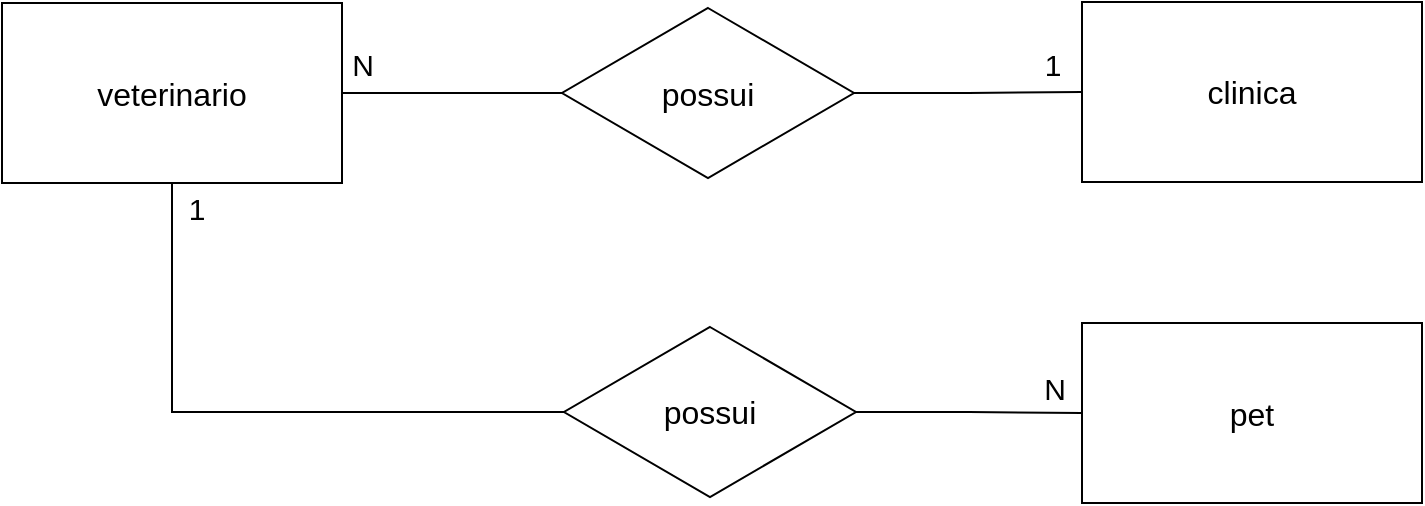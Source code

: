 <mxfile version="14.9.3" type="device" pages="2"><diagram id="6c3CS25Yy7mEmOZcwdh5" name="Page-2"><mxGraphModel dx="868" dy="440" grid="1" gridSize="10" guides="1" tooltips="1" connect="1" arrows="1" fold="1" page="1" pageScale="1" pageWidth="827" pageHeight="1169" math="0" shadow="0"><root><mxCell id="o2urbuifknIOKZvu45g4-0"/><mxCell id="o2urbuifknIOKZvu45g4-1" parent="o2urbuifknIOKZvu45g4-0"/><mxCell id="DHLWeCIhUVK-1aGBEn8U-2" style="edgeStyle=orthogonalEdgeStyle;rounded=0;orthogonalLoop=1;jettySize=auto;html=1;exitX=1;exitY=0.5;exitDx=0;exitDy=0;entryX=0;entryY=0.5;entryDx=0;entryDy=0;endArrow=none;endFill=0;" edge="1" parent="o2urbuifknIOKZvu45g4-1" source="FMvOvuBtaAebKcAzoYOS-0" target="DHLWeCIhUVK-1aGBEn8U-0"><mxGeometry relative="1" as="geometry"/></mxCell><mxCell id="DHLWeCIhUVK-1aGBEn8U-7" style="edgeStyle=orthogonalEdgeStyle;rounded=0;orthogonalLoop=1;jettySize=auto;html=1;exitX=0.5;exitY=1;exitDx=0;exitDy=0;entryX=0;entryY=0.5;entryDx=0;entryDy=0;endArrow=none;endFill=0;" edge="1" parent="o2urbuifknIOKZvu45g4-1" source="FMvOvuBtaAebKcAzoYOS-0" target="DHLWeCIhUVK-1aGBEn8U-6"><mxGeometry relative="1" as="geometry"/></mxCell><mxCell id="FMvOvuBtaAebKcAzoYOS-0" value="&lt;font style=&quot;font-size: 16px&quot;&gt;veterinario&lt;/font&gt;" style="rounded=0;whiteSpace=wrap;html=1;" vertex="1" parent="o2urbuifknIOKZvu45g4-1"><mxGeometry x="59" y="130.5" width="170" height="90" as="geometry"/></mxCell><mxCell id="FMvOvuBtaAebKcAzoYOS-1" value="&lt;font style=&quot;font-size: 16px&quot;&gt;clinica&lt;/font&gt;" style="rounded=0;whiteSpace=wrap;html=1;" vertex="1" parent="o2urbuifknIOKZvu45g4-1"><mxGeometry x="599" y="130" width="170" height="90" as="geometry"/></mxCell><mxCell id="FMvOvuBtaAebKcAzoYOS-3" value="&lt;font style=&quot;font-size: 16px&quot;&gt;pet&lt;/font&gt;" style="rounded=0;whiteSpace=wrap;html=1;" vertex="1" parent="o2urbuifknIOKZvu45g4-1"><mxGeometry x="599" y="290.5" width="170" height="90" as="geometry"/></mxCell><mxCell id="DHLWeCIhUVK-1aGBEn8U-3" style="edgeStyle=orthogonalEdgeStyle;rounded=0;orthogonalLoop=1;jettySize=auto;html=1;exitX=1;exitY=0.5;exitDx=0;exitDy=0;entryX=0;entryY=0.5;entryDx=0;entryDy=0;endArrow=none;endFill=0;" edge="1" parent="o2urbuifknIOKZvu45g4-1" source="DHLWeCIhUVK-1aGBEn8U-0" target="FMvOvuBtaAebKcAzoYOS-1"><mxGeometry relative="1" as="geometry"/></mxCell><mxCell id="DHLWeCIhUVK-1aGBEn8U-0" value="&lt;font style=&quot;font-size: 16px&quot;&gt;possui&lt;/font&gt;" style="shape=rhombus;perimeter=rhombusPerimeter;whiteSpace=wrap;html=1;align=center;" vertex="1" parent="o2urbuifknIOKZvu45g4-1"><mxGeometry x="339" y="133" width="146" height="85" as="geometry"/></mxCell><mxCell id="DHLWeCIhUVK-1aGBEn8U-8" style="edgeStyle=orthogonalEdgeStyle;rounded=0;orthogonalLoop=1;jettySize=auto;html=1;exitX=1;exitY=0.5;exitDx=0;exitDy=0;entryX=0;entryY=0.5;entryDx=0;entryDy=0;endArrow=none;endFill=0;" edge="1" parent="o2urbuifknIOKZvu45g4-1" source="DHLWeCIhUVK-1aGBEn8U-6" target="FMvOvuBtaAebKcAzoYOS-3"><mxGeometry relative="1" as="geometry"/></mxCell><mxCell id="DHLWeCIhUVK-1aGBEn8U-6" value="&lt;font style=&quot;font-size: 16px&quot;&gt;possui&lt;/font&gt;" style="shape=rhombus;perimeter=rhombusPerimeter;whiteSpace=wrap;html=1;align=center;" vertex="1" parent="o2urbuifknIOKZvu45g4-1"><mxGeometry x="340" y="292.5" width="146" height="85" as="geometry"/></mxCell><mxCell id="DHLWeCIhUVK-1aGBEn8U-9" value="&lt;font style=&quot;font-size: 15px&quot;&gt;N&lt;/font&gt;" style="text;html=1;align=center;verticalAlign=middle;resizable=0;points=[];autosize=1;strokeColor=none;" vertex="1" parent="o2urbuifknIOKZvu45g4-1"><mxGeometry x="224" y="150.5" width="30" height="20" as="geometry"/></mxCell><mxCell id="DHLWeCIhUVK-1aGBEn8U-10" value="&lt;font style=&quot;font-size: 15px&quot;&gt;1&lt;/font&gt;" style="text;html=1;align=center;verticalAlign=middle;resizable=0;points=[];autosize=1;strokeColor=none;" vertex="1" parent="o2urbuifknIOKZvu45g4-1"><mxGeometry x="574" y="150.5" width="20" height="20" as="geometry"/></mxCell><mxCell id="DHLWeCIhUVK-1aGBEn8U-11" value="&lt;font style=&quot;font-size: 15px&quot;&gt;N&lt;/font&gt;" style="text;html=1;align=center;verticalAlign=middle;resizable=0;points=[];autosize=1;strokeColor=none;" vertex="1" parent="o2urbuifknIOKZvu45g4-1"><mxGeometry x="570" y="312.5" width="30" height="20" as="geometry"/></mxCell><mxCell id="DHLWeCIhUVK-1aGBEn8U-13" value="&lt;font style=&quot;font-size: 15px&quot;&gt;1&lt;/font&gt;" style="text;html=1;align=center;verticalAlign=middle;resizable=0;points=[];autosize=1;strokeColor=none;strokeWidth=1;" vertex="1" parent="o2urbuifknIOKZvu45g4-1"><mxGeometry x="146" y="222.5" width="20" height="20" as="geometry"/></mxCell></root></mxGraphModel></diagram><diagram id="nk70ambiToYGAoOoKNNU" name="Page-3"><mxGraphModel dx="868" dy="440" grid="1" gridSize="10" guides="1" tooltips="1" connect="1" arrows="1" fold="1" page="1" pageScale="1" pageWidth="827" pageHeight="1169" math="0" shadow="0"><root><mxCell id="yiSIVAJIP6dIMfwHuzb--0"/><mxCell id="yiSIVAJIP6dIMfwHuzb--1" parent="yiSIVAJIP6dIMfwHuzb--0"/><mxCell id="3rRR9_LvzltgQp7LDNIH-0" value="veterinario" style="rounded=0;whiteSpace=wrap;html=1;" vertex="1" parent="yiSIVAJIP6dIMfwHuzb--1"><mxGeometry x="80" y="90" width="170" height="90" as="geometry"/></mxCell><mxCell id="VOtVKO00BPMk1EKbYYce-0" value="&lt;font style=&quot;font-size: 16px&quot;&gt;possui&lt;/font&gt;" style="shape=rhombus;perimeter=rhombusPerimeter;whiteSpace=wrap;html=1;align=center;" vertex="1" parent="yiSIVAJIP6dIMfwHuzb--1"><mxGeometry x="360" y="92.5" width="146" height="85" as="geometry"/></mxCell><mxCell id="yV16bE7cr30JizuYZcQp-0" value="clinica" style="rounded=0;whiteSpace=wrap;html=1;" vertex="1" parent="yiSIVAJIP6dIMfwHuzb--1"><mxGeometry x="620" y="89.5" width="170" height="90" as="geometry"/></mxCell></root></mxGraphModel></diagram></mxfile>